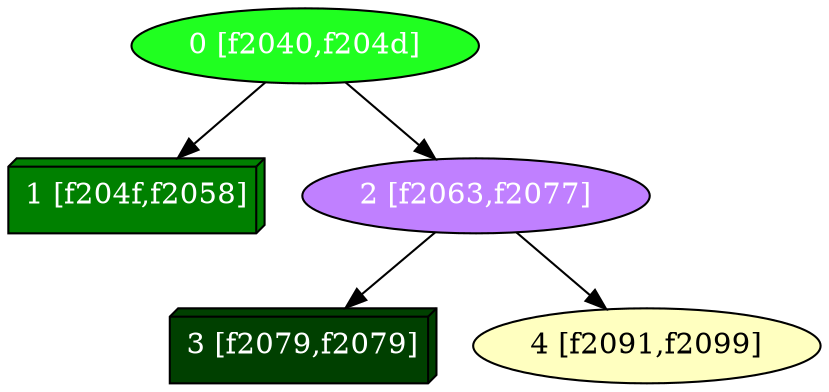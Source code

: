diGraph libnss3{
	libnss3_0  [style=filled fillcolor="#20FF20" fontcolor="#ffffff" shape=oval label="0 [f2040,f204d]"]
	libnss3_1  [style=filled fillcolor="#008000" fontcolor="#ffffff" shape=box3d label="1 [f204f,f2058]"]
	libnss3_2  [style=filled fillcolor="#C080FF" fontcolor="#ffffff" shape=oval label="2 [f2063,f2077]"]
	libnss3_3  [style=filled fillcolor="#004000" fontcolor="#ffffff" shape=box3d label="3 [f2079,f2079]"]
	libnss3_4  [style=filled fillcolor="#FFFFC0" fontcolor="#000000" shape=oval label="4 [f2091,f2099]"]

	libnss3_0 -> libnss3_1
	libnss3_0 -> libnss3_2
	libnss3_2 -> libnss3_3
	libnss3_2 -> libnss3_4
}